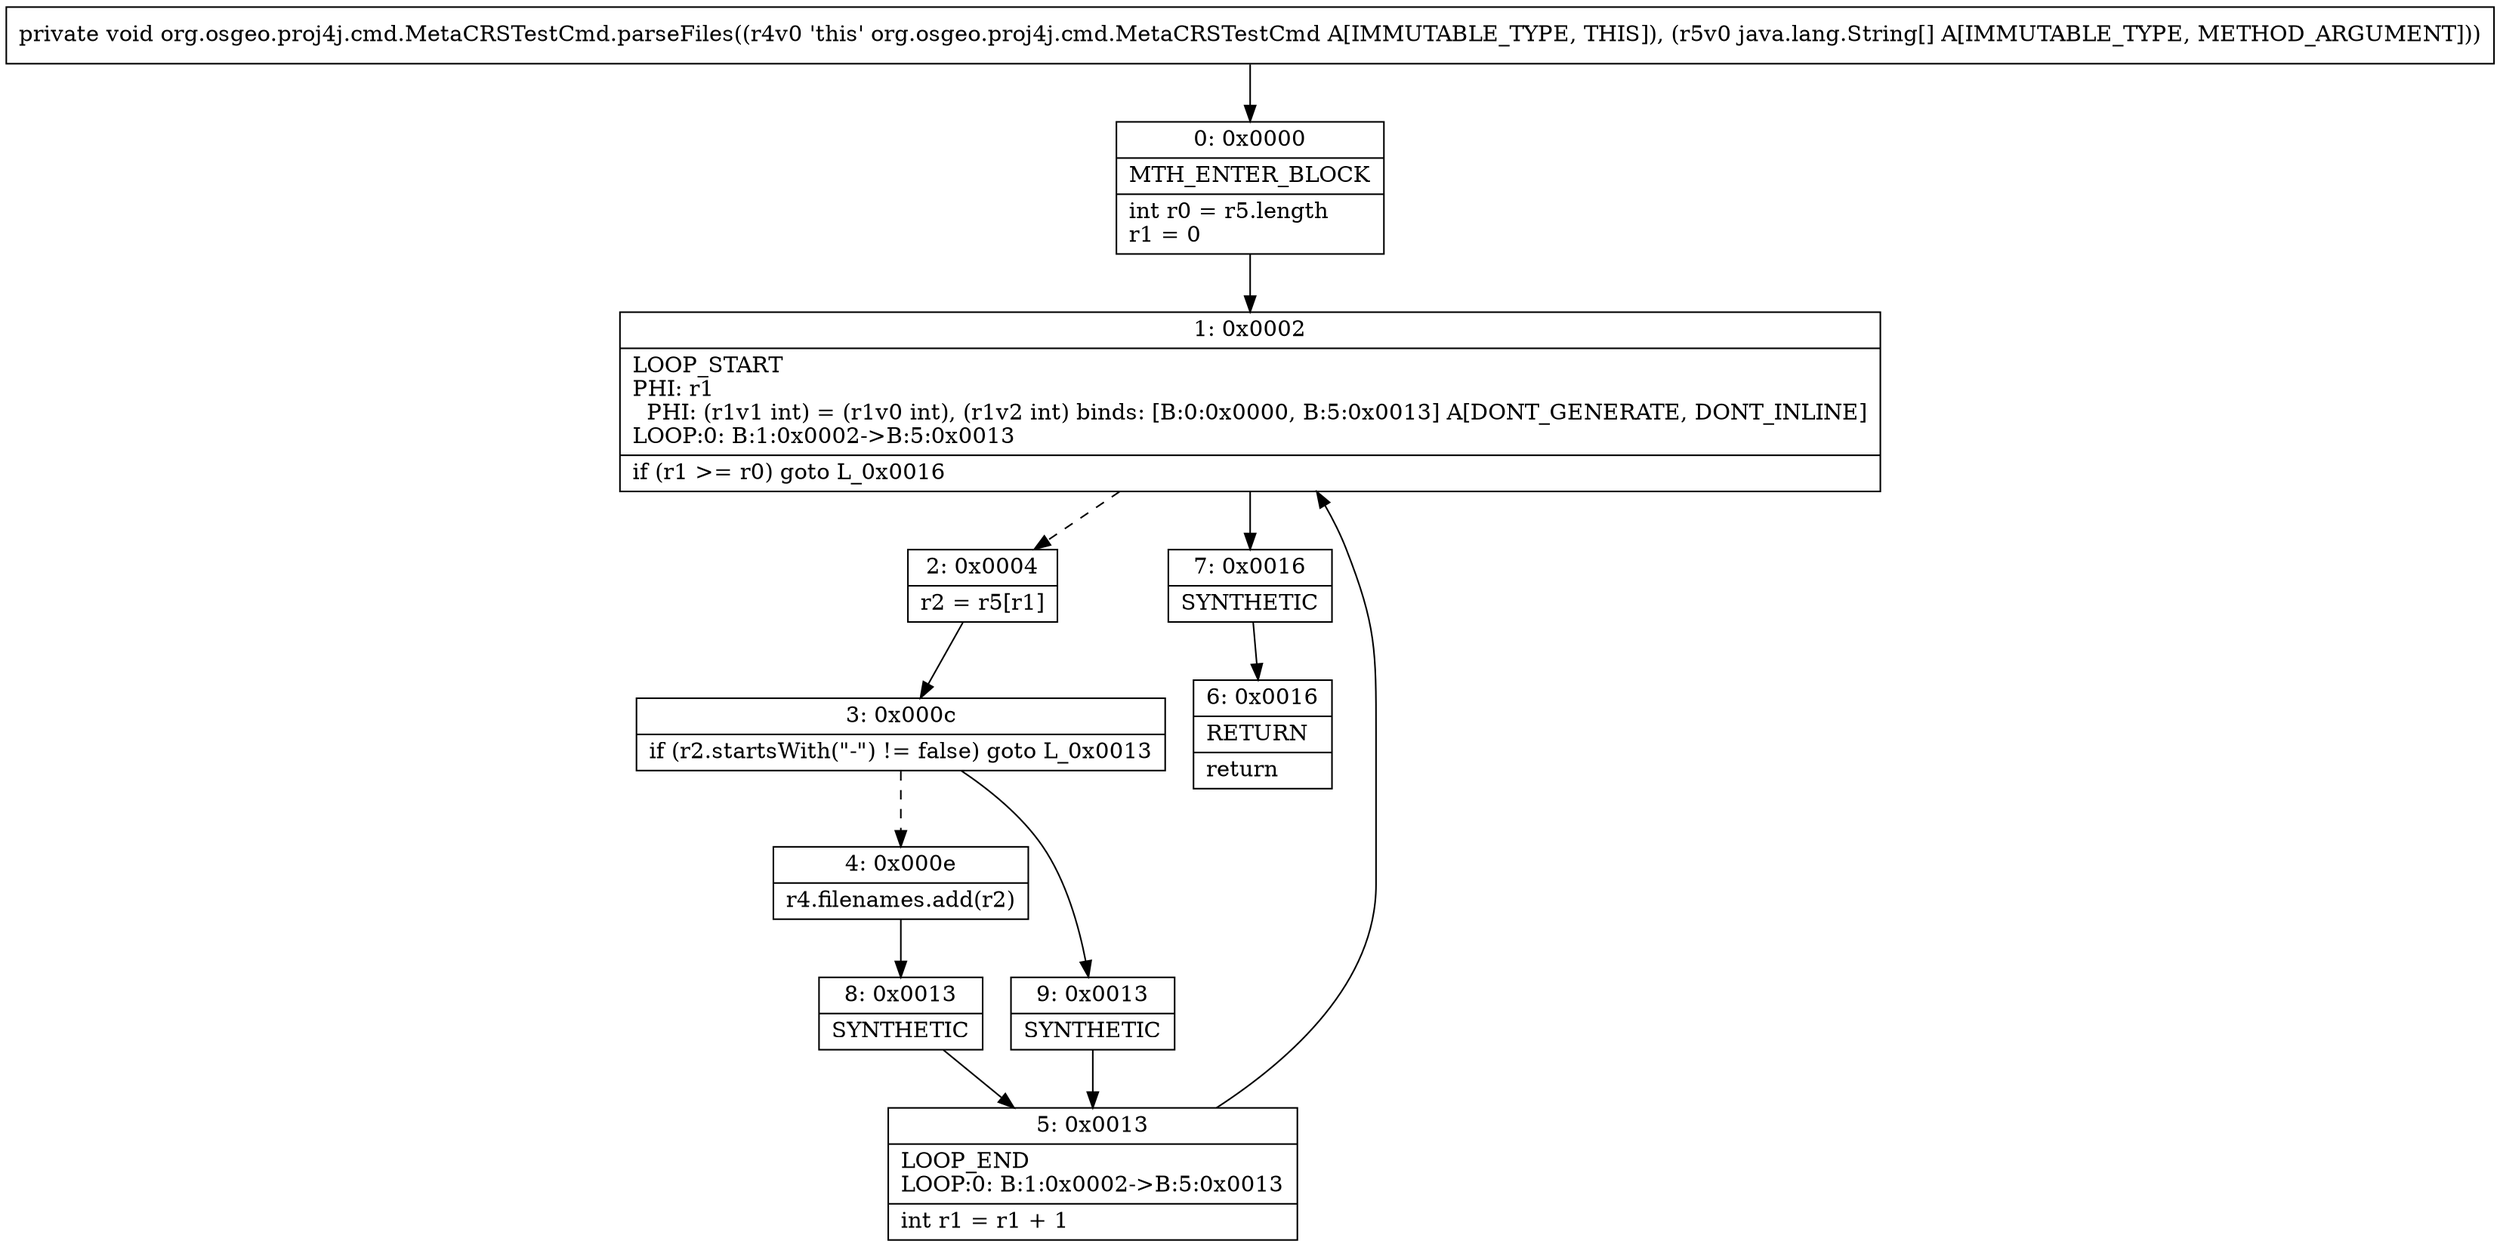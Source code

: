 digraph "CFG fororg.osgeo.proj4j.cmd.MetaCRSTestCmd.parseFiles([Ljava\/lang\/String;)V" {
Node_0 [shape=record,label="{0\:\ 0x0000|MTH_ENTER_BLOCK\l|int r0 = r5.length\lr1 = 0\l}"];
Node_1 [shape=record,label="{1\:\ 0x0002|LOOP_START\lPHI: r1 \l  PHI: (r1v1 int) = (r1v0 int), (r1v2 int) binds: [B:0:0x0000, B:5:0x0013] A[DONT_GENERATE, DONT_INLINE]\lLOOP:0: B:1:0x0002\-\>B:5:0x0013\l|if (r1 \>= r0) goto L_0x0016\l}"];
Node_2 [shape=record,label="{2\:\ 0x0004|r2 = r5[r1]\l}"];
Node_3 [shape=record,label="{3\:\ 0x000c|if (r2.startsWith(\"\-\") != false) goto L_0x0013\l}"];
Node_4 [shape=record,label="{4\:\ 0x000e|r4.filenames.add(r2)\l}"];
Node_5 [shape=record,label="{5\:\ 0x0013|LOOP_END\lLOOP:0: B:1:0x0002\-\>B:5:0x0013\l|int r1 = r1 + 1\l}"];
Node_6 [shape=record,label="{6\:\ 0x0016|RETURN\l|return\l}"];
Node_7 [shape=record,label="{7\:\ 0x0016|SYNTHETIC\l}"];
Node_8 [shape=record,label="{8\:\ 0x0013|SYNTHETIC\l}"];
Node_9 [shape=record,label="{9\:\ 0x0013|SYNTHETIC\l}"];
MethodNode[shape=record,label="{private void org.osgeo.proj4j.cmd.MetaCRSTestCmd.parseFiles((r4v0 'this' org.osgeo.proj4j.cmd.MetaCRSTestCmd A[IMMUTABLE_TYPE, THIS]), (r5v0 java.lang.String[] A[IMMUTABLE_TYPE, METHOD_ARGUMENT])) }"];
MethodNode -> Node_0;
Node_0 -> Node_1;
Node_1 -> Node_2[style=dashed];
Node_1 -> Node_7;
Node_2 -> Node_3;
Node_3 -> Node_4[style=dashed];
Node_3 -> Node_9;
Node_4 -> Node_8;
Node_5 -> Node_1;
Node_7 -> Node_6;
Node_8 -> Node_5;
Node_9 -> Node_5;
}

